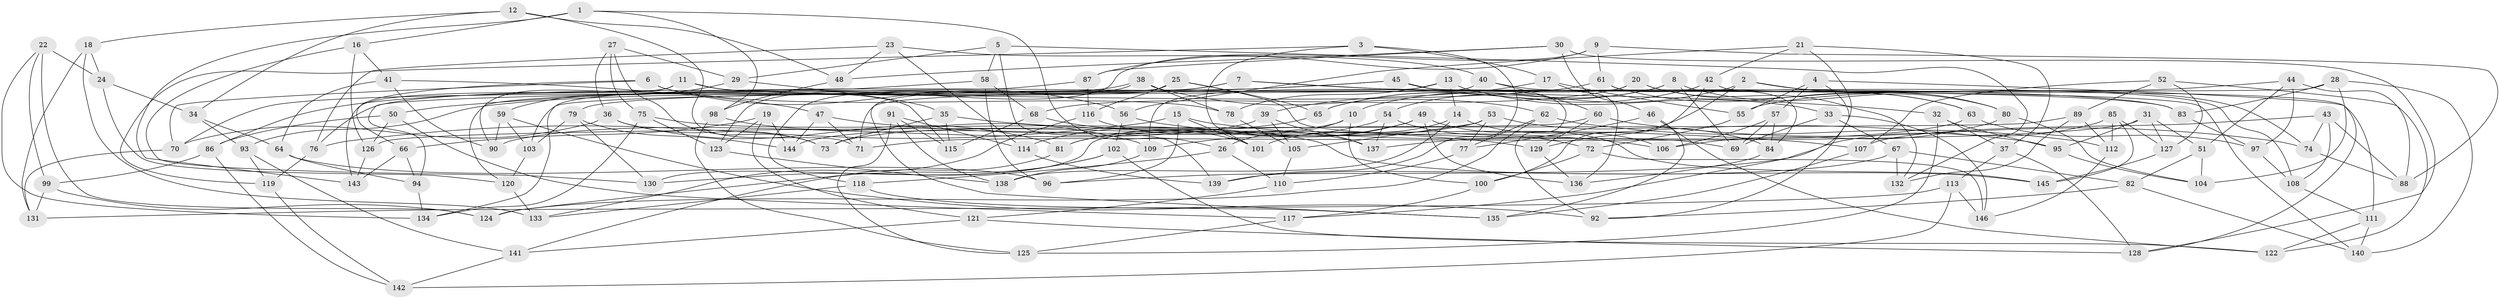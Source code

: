 // Generated by graph-tools (version 1.1) at 2025/16/03/09/25 04:16:20]
// undirected, 146 vertices, 292 edges
graph export_dot {
graph [start="1"]
  node [color=gray90,style=filled];
  1;
  2;
  3;
  4;
  5;
  6;
  7;
  8;
  9;
  10;
  11;
  12;
  13;
  14;
  15;
  16;
  17;
  18;
  19;
  20;
  21;
  22;
  23;
  24;
  25;
  26;
  27;
  28;
  29;
  30;
  31;
  32;
  33;
  34;
  35;
  36;
  37;
  38;
  39;
  40;
  41;
  42;
  43;
  44;
  45;
  46;
  47;
  48;
  49;
  50;
  51;
  52;
  53;
  54;
  55;
  56;
  57;
  58;
  59;
  60;
  61;
  62;
  63;
  64;
  65;
  66;
  67;
  68;
  69;
  70;
  71;
  72;
  73;
  74;
  75;
  76;
  77;
  78;
  79;
  80;
  81;
  82;
  83;
  84;
  85;
  86;
  87;
  88;
  89;
  90;
  91;
  92;
  93;
  94;
  95;
  96;
  97;
  98;
  99;
  100;
  101;
  102;
  103;
  104;
  105;
  106;
  107;
  108;
  109;
  110;
  111;
  112;
  113;
  114;
  115;
  116;
  117;
  118;
  119;
  120;
  121;
  122;
  123;
  124;
  125;
  126;
  127;
  128;
  129;
  130;
  131;
  132;
  133;
  134;
  135;
  136;
  137;
  138;
  139;
  140;
  141;
  142;
  143;
  144;
  145;
  146;
  1 -- 98;
  1 -- 26;
  1 -- 143;
  1 -- 16;
  2 -- 10;
  2 -- 74;
  2 -- 80;
  2 -- 129;
  3 -- 17;
  3 -- 101;
  3 -- 139;
  3 -- 119;
  4 -- 57;
  4 -- 92;
  4 -- 55;
  4 -- 128;
  5 -- 58;
  5 -- 139;
  5 -- 132;
  5 -- 29;
  6 -- 78;
  6 -- 70;
  6 -- 66;
  6 -- 56;
  7 -- 83;
  7 -- 32;
  7 -- 86;
  7 -- 76;
  8 -- 54;
  8 -- 80;
  8 -- 69;
  8 -- 65;
  9 -- 87;
  9 -- 88;
  9 -- 123;
  9 -- 61;
  10 -- 144;
  10 -- 100;
  10 -- 26;
  11 -- 143;
  11 -- 90;
  11 -- 83;
  11 -- 115;
  12 -- 48;
  12 -- 71;
  12 -- 18;
  12 -- 34;
  13 -- 14;
  13 -- 71;
  13 -- 78;
  13 -- 33;
  14 -- 101;
  14 -- 138;
  14 -- 106;
  15 -- 96;
  15 -- 95;
  15 -- 76;
  15 -- 101;
  16 -- 41;
  16 -- 126;
  16 -- 130;
  17 -- 55;
  17 -- 136;
  17 -- 39;
  18 -- 24;
  18 -- 133;
  18 -- 131;
  19 -- 144;
  19 -- 123;
  19 -- 66;
  19 -- 121;
  20 -- 68;
  20 -- 109;
  20 -- 132;
  20 -- 63;
  21 -- 56;
  21 -- 37;
  21 -- 117;
  21 -- 42;
  22 -- 24;
  22 -- 124;
  22 -- 134;
  22 -- 99;
  23 -- 114;
  23 -- 76;
  23 -- 40;
  23 -- 48;
  24 -- 120;
  24 -- 34;
  25 -- 69;
  25 -- 65;
  25 -- 116;
  25 -- 135;
  26 -- 110;
  26 -- 118;
  27 -- 29;
  27 -- 73;
  27 -- 36;
  27 -- 75;
  28 -- 83;
  28 -- 103;
  28 -- 140;
  28 -- 104;
  29 -- 35;
  29 -- 59;
  30 -- 46;
  30 -- 87;
  30 -- 128;
  30 -- 48;
  31 -- 51;
  31 -- 71;
  31 -- 95;
  31 -- 127;
  32 -- 125;
  32 -- 37;
  32 -- 95;
  33 -- 69;
  33 -- 67;
  33 -- 146;
  34 -- 93;
  34 -- 64;
  35 -- 107;
  35 -- 73;
  35 -- 115;
  36 -- 70;
  36 -- 73;
  36 -- 81;
  37 -- 113;
  37 -- 128;
  38 -- 62;
  38 -- 70;
  38 -- 118;
  38 -- 78;
  39 -- 90;
  39 -- 137;
  39 -- 105;
  40 -- 108;
  40 -- 60;
  40 -- 134;
  41 -- 47;
  41 -- 90;
  41 -- 64;
  42 -- 65;
  42 -- 100;
  42 -- 111;
  43 -- 88;
  43 -- 108;
  43 -- 107;
  43 -- 74;
  44 -- 51;
  44 -- 55;
  44 -- 97;
  44 -- 88;
  45 -- 79;
  45 -- 50;
  45 -- 140;
  45 -- 92;
  46 -- 77;
  46 -- 122;
  46 -- 135;
  47 -- 71;
  47 -- 144;
  47 -- 129;
  48 -- 98;
  49 -- 145;
  49 -- 136;
  49 -- 109;
  49 -- 81;
  50 -- 117;
  50 -- 126;
  50 -- 86;
  51 -- 104;
  51 -- 82;
  52 -- 89;
  52 -- 107;
  52 -- 122;
  52 -- 127;
  53 -- 84;
  53 -- 77;
  53 -- 73;
  53 -- 105;
  54 -- 81;
  54 -- 137;
  54 -- 72;
  55 -- 72;
  56 -- 106;
  56 -- 102;
  57 -- 84;
  57 -- 69;
  57 -- 106;
  58 -- 68;
  58 -- 96;
  58 -- 120;
  59 -- 90;
  59 -- 103;
  59 -- 92;
  60 -- 129;
  60 -- 74;
  60 -- 130;
  61 -- 84;
  61 -- 63;
  61 -- 93;
  62 -- 77;
  62 -- 112;
  62 -- 124;
  63 -- 137;
  63 -- 97;
  64 -- 94;
  64 -- 96;
  65 -- 114;
  66 -- 94;
  66 -- 143;
  67 -- 82;
  67 -- 132;
  67 -- 139;
  68 -- 101;
  68 -- 115;
  70 -- 131;
  72 -- 146;
  72 -- 100;
  74 -- 88;
  75 -- 145;
  75 -- 134;
  75 -- 123;
  76 -- 119;
  77 -- 110;
  78 -- 105;
  79 -- 103;
  79 -- 144;
  79 -- 130;
  80 -- 104;
  80 -- 106;
  81 -- 141;
  82 -- 140;
  82 -- 92;
  83 -- 97;
  84 -- 136;
  85 -- 127;
  85 -- 112;
  85 -- 96;
  85 -- 145;
  86 -- 99;
  86 -- 142;
  87 -- 94;
  87 -- 116;
  89 -- 112;
  89 -- 132;
  89 -- 126;
  91 -- 125;
  91 -- 114;
  91 -- 115;
  91 -- 138;
  93 -- 141;
  93 -- 119;
  94 -- 134;
  95 -- 104;
  97 -- 108;
  98 -- 125;
  98 -- 109;
  99 -- 131;
  99 -- 124;
  100 -- 117;
  102 -- 122;
  102 -- 124;
  102 -- 130;
  103 -- 120;
  105 -- 110;
  107 -- 135;
  108 -- 111;
  109 -- 138;
  110 -- 121;
  111 -- 140;
  111 -- 122;
  112 -- 146;
  113 -- 146;
  113 -- 142;
  113 -- 131;
  114 -- 139;
  116 -- 137;
  116 -- 133;
  117 -- 125;
  118 -- 135;
  118 -- 133;
  119 -- 142;
  120 -- 133;
  121 -- 141;
  121 -- 128;
  123 -- 138;
  126 -- 143;
  127 -- 145;
  129 -- 136;
  141 -- 142;
}

